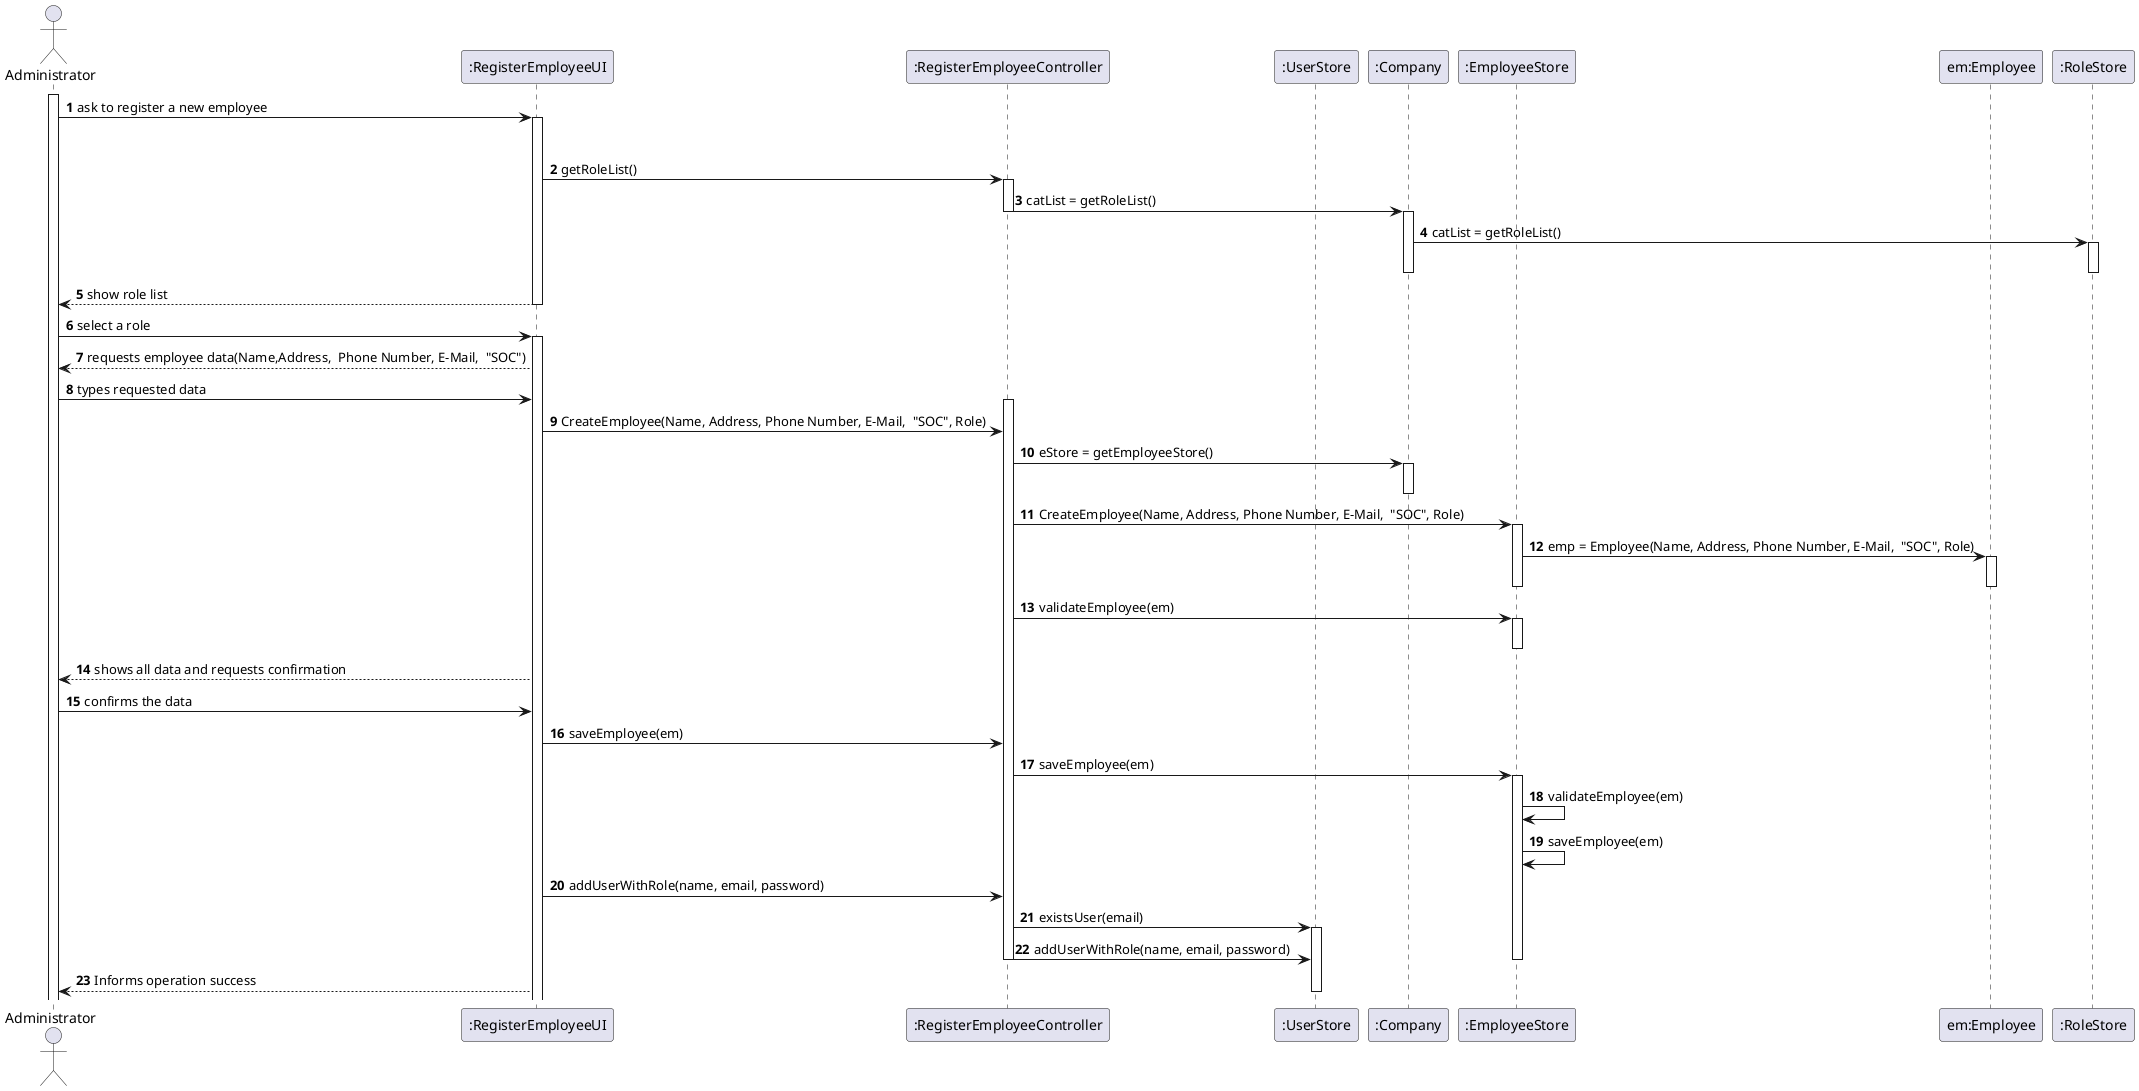 @startuml
'https://plantuml.com/sequence-diagram
autonumber
actor Administrator as A
participant ":RegisterEmployeeUI" as UI
participant ":RegisterEmployeeController" as CTRL
'participant ":AuthFacade" as Auth
'participant ":UserSession" as User
participant ":UserStore" as UserStore
participant ":Company" as COMPANY
participant ":EmployeeStore" as EmployeeStore
participant "em:Employee" as Employee
participant ":RoleStore" as RoleStore



activate A

A -> UI: ask to register a new employee
activate UI

/' -------- Login --------

UI -> CTRL : doLogin(email,password)
activate CTRL
CTRL -> Auth: doLogin(email,password)
activate Auth
CTRL -> Auth: getCurrentSession()
deactivate Auth
CTRL -> User: UserSession(User user)
activate User
deactivate User
deactivate CTRL
'/



deactivate CTRL

UI -> CTRL : getRoleList()

activate CTRL
CTRL -> COMPANY : catList = getRoleList()
deactivate CTRL
activate COMPANY




COMPANY -> RoleStore  : catList = getRoleList()

activate RoleStore
deactivate RoleStore
deactivate COMPANY

UI --> A: show role list
deactivate UI
A -> UI: select a role
activate UI

UI --> A :requests employee data(Name,Address,  Phone Number, E-Mail,  "SOC")

A -> UI : types requested data
activate CTRL





UI -> CTRL : CreateEmployee(Name, Address, Phone Number, E-Mail,  "SOC", Role)
CTRL -> COMPANY : eStore = getEmployeeStore()

activate COMPANY
deactivate COMPANY

CTRL -> EmployeeStore: CreateEmployee(Name, Address, Phone Number, E-Mail,  "SOC", Role)

activate EmployeeStore

EmployeeStore -> Employee : emp = Employee(Name, Address, Phone Number, E-Mail,  "SOC", Role)

activate Employee
deactivate Employee
deactivate EmployeeStore





CTRL -> EmployeeStore: validateEmployee(em)
activate EmployeeStore
deactivate EmployeeStore



UI --> A : shows all data and requests confirmation

A -> UI : confirms the data

UI-> CTRL : saveEmployee(em)

CTRL -> EmployeeStore : saveEmployee(em)
activate EmployeeStore
EmployeeStore -> EmployeeStore : validateEmployee(em)

EmployeeStore -> EmployeeStore : saveEmployee(em)






' -------- Register --------

UI -> CTRL : addUserWithRole(name, email, password)



CTRL -> UserStore: existsUser(email)
activate UserStore
CTRL -> UserStore: addUserWithRole(name, email, password)








' -------- Register --------

deactivate EmployeeStore





deactivate CTRL
UI --> A : Informs operation success



deactivate UserStore




@enduml